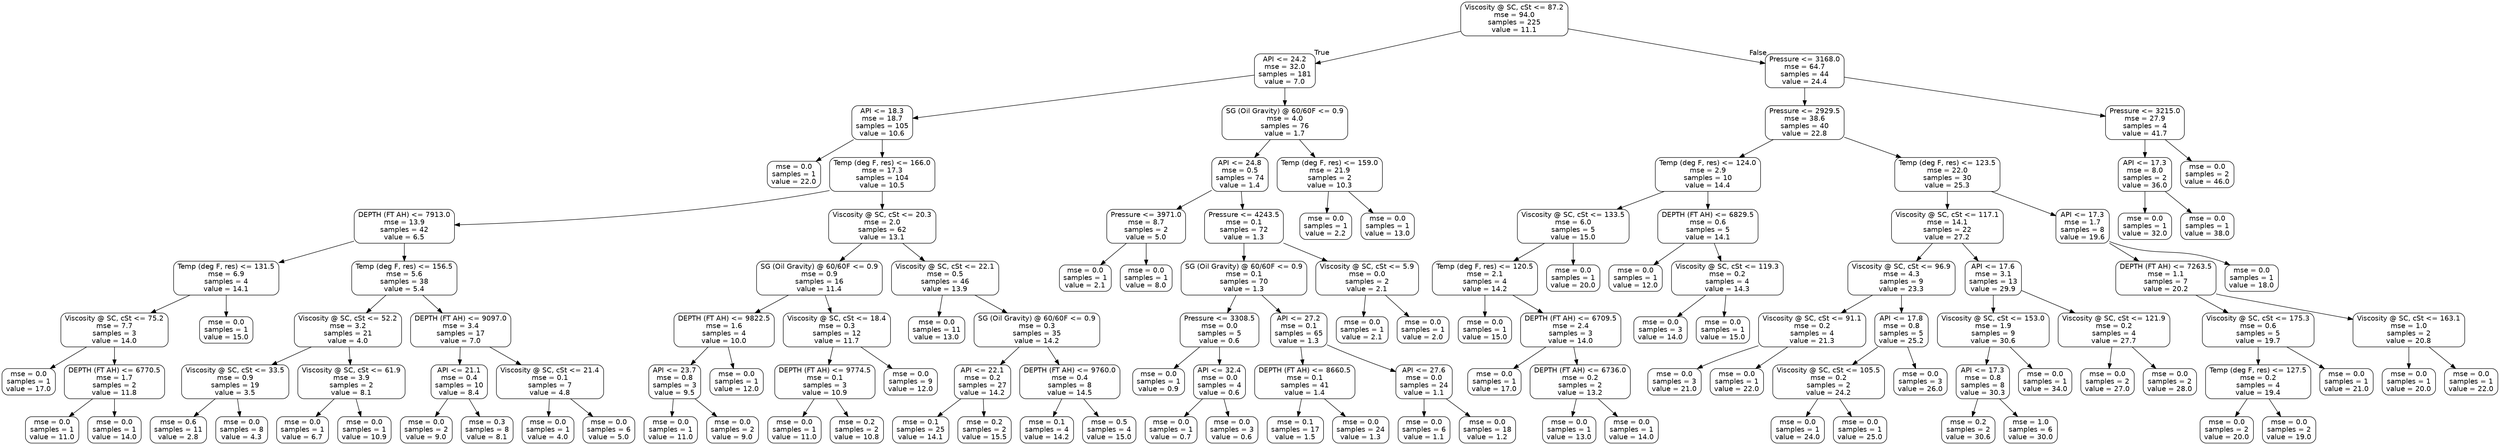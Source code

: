 digraph Tree {
node [shape=box, style="rounded", color="black", fontname=helvetica] ;
edge [fontname=helvetica] ;
0 [label="Viscosity @ SC, cSt <= 87.2\nmse = 94.0\nsamples = 225\nvalue = 11.1"] ;
1 [label="API <= 24.2\nmse = 32.0\nsamples = 181\nvalue = 7.0"] ;
0 -> 1 [labeldistance=2.5, labelangle=45, headlabel="True"] ;
2 [label="API <= 18.3\nmse = 18.7\nsamples = 105\nvalue = 10.6"] ;
1 -> 2 ;
3 [label="mse = 0.0\nsamples = 1\nvalue = 22.0"] ;
2 -> 3 ;
4 [label="Temp (deg F, res) <= 166.0\nmse = 17.3\nsamples = 104\nvalue = 10.5"] ;
2 -> 4 ;
5 [label="DEPTH (FT AH) <= 7913.0\nmse = 13.9\nsamples = 42\nvalue = 6.5"] ;
4 -> 5 ;
6 [label="Temp (deg F, res) <= 131.5\nmse = 6.9\nsamples = 4\nvalue = 14.1"] ;
5 -> 6 ;
7 [label="Viscosity @ SC, cSt <= 75.2\nmse = 7.7\nsamples = 3\nvalue = 14.0"] ;
6 -> 7 ;
8 [label="mse = 0.0\nsamples = 1\nvalue = 17.0"] ;
7 -> 8 ;
9 [label="DEPTH (FT AH) <= 6770.5\nmse = 1.7\nsamples = 2\nvalue = 11.8"] ;
7 -> 9 ;
10 [label="mse = 0.0\nsamples = 1\nvalue = 11.0"] ;
9 -> 10 ;
11 [label="mse = 0.0\nsamples = 1\nvalue = 14.0"] ;
9 -> 11 ;
12 [label="mse = 0.0\nsamples = 1\nvalue = 15.0"] ;
6 -> 12 ;
13 [label="Temp (deg F, res) <= 156.5\nmse = 5.6\nsamples = 38\nvalue = 5.4"] ;
5 -> 13 ;
14 [label="Viscosity @ SC, cSt <= 52.2\nmse = 3.2\nsamples = 21\nvalue = 4.0"] ;
13 -> 14 ;
15 [label="Viscosity @ SC, cSt <= 33.5\nmse = 0.9\nsamples = 19\nvalue = 3.5"] ;
14 -> 15 ;
16 [label="mse = 0.6\nsamples = 11\nvalue = 2.8"] ;
15 -> 16 ;
17 [label="mse = 0.0\nsamples = 8\nvalue = 4.3"] ;
15 -> 17 ;
18 [label="Viscosity @ SC, cSt <= 61.9\nmse = 3.9\nsamples = 2\nvalue = 8.1"] ;
14 -> 18 ;
19 [label="mse = 0.0\nsamples = 1\nvalue = 6.7"] ;
18 -> 19 ;
20 [label="mse = 0.0\nsamples = 1\nvalue = 10.9"] ;
18 -> 20 ;
21 [label="DEPTH (FT AH) <= 9097.0\nmse = 3.4\nsamples = 17\nvalue = 7.0"] ;
13 -> 21 ;
22 [label="API <= 21.1\nmse = 0.4\nsamples = 10\nvalue = 8.4"] ;
21 -> 22 ;
23 [label="mse = 0.0\nsamples = 2\nvalue = 9.0"] ;
22 -> 23 ;
24 [label="mse = 0.3\nsamples = 8\nvalue = 8.1"] ;
22 -> 24 ;
25 [label="Viscosity @ SC, cSt <= 21.4\nmse = 0.1\nsamples = 7\nvalue = 4.8"] ;
21 -> 25 ;
26 [label="mse = 0.0\nsamples = 1\nvalue = 4.0"] ;
25 -> 26 ;
27 [label="mse = 0.0\nsamples = 6\nvalue = 5.0"] ;
25 -> 27 ;
28 [label="Viscosity @ SC, cSt <= 20.3\nmse = 2.0\nsamples = 62\nvalue = 13.1"] ;
4 -> 28 ;
29 [label="SG (Oil Gravity) @ 60/60F <= 0.9\nmse = 0.9\nsamples = 16\nvalue = 11.4"] ;
28 -> 29 ;
30 [label="DEPTH (FT AH) <= 9822.5\nmse = 1.6\nsamples = 4\nvalue = 10.0"] ;
29 -> 30 ;
31 [label="API <= 23.7\nmse = 0.8\nsamples = 3\nvalue = 9.5"] ;
30 -> 31 ;
32 [label="mse = 0.0\nsamples = 1\nvalue = 11.0"] ;
31 -> 32 ;
33 [label="mse = 0.0\nsamples = 2\nvalue = 9.0"] ;
31 -> 33 ;
34 [label="mse = 0.0\nsamples = 1\nvalue = 12.0"] ;
30 -> 34 ;
35 [label="Viscosity @ SC, cSt <= 18.4\nmse = 0.3\nsamples = 12\nvalue = 11.7"] ;
29 -> 35 ;
36 [label="DEPTH (FT AH) <= 9774.5\nmse = 0.1\nsamples = 3\nvalue = 10.9"] ;
35 -> 36 ;
37 [label="mse = 0.0\nsamples = 1\nvalue = 11.0"] ;
36 -> 37 ;
38 [label="mse = 0.2\nsamples = 2\nvalue = 10.8"] ;
36 -> 38 ;
39 [label="mse = 0.0\nsamples = 9\nvalue = 12.0"] ;
35 -> 39 ;
40 [label="Viscosity @ SC, cSt <= 22.1\nmse = 0.5\nsamples = 46\nvalue = 13.9"] ;
28 -> 40 ;
41 [label="mse = 0.0\nsamples = 11\nvalue = 13.0"] ;
40 -> 41 ;
42 [label="SG (Oil Gravity) @ 60/60F <= 0.9\nmse = 0.3\nsamples = 35\nvalue = 14.2"] ;
40 -> 42 ;
43 [label="API <= 22.1\nmse = 0.2\nsamples = 27\nvalue = 14.2"] ;
42 -> 43 ;
44 [label="mse = 0.1\nsamples = 25\nvalue = 14.1"] ;
43 -> 44 ;
45 [label="mse = 0.2\nsamples = 2\nvalue = 15.5"] ;
43 -> 45 ;
46 [label="DEPTH (FT AH) <= 9760.0\nmse = 0.4\nsamples = 8\nvalue = 14.5"] ;
42 -> 46 ;
47 [label="mse = 0.1\nsamples = 4\nvalue = 14.2"] ;
46 -> 47 ;
48 [label="mse = 0.5\nsamples = 4\nvalue = 15.0"] ;
46 -> 48 ;
49 [label="SG (Oil Gravity) @ 60/60F <= 0.9\nmse = 4.0\nsamples = 76\nvalue = 1.7"] ;
1 -> 49 ;
50 [label="API <= 24.8\nmse = 0.5\nsamples = 74\nvalue = 1.4"] ;
49 -> 50 ;
51 [label="Pressure <= 3971.0\nmse = 8.7\nsamples = 2\nvalue = 5.0"] ;
50 -> 51 ;
52 [label="mse = 0.0\nsamples = 1\nvalue = 2.1"] ;
51 -> 52 ;
53 [label="mse = 0.0\nsamples = 1\nvalue = 8.0"] ;
51 -> 53 ;
54 [label="Pressure <= 4243.5\nmse = 0.1\nsamples = 72\nvalue = 1.3"] ;
50 -> 54 ;
55 [label="SG (Oil Gravity) @ 60/60F <= 0.9\nmse = 0.1\nsamples = 70\nvalue = 1.3"] ;
54 -> 55 ;
56 [label="Pressure <= 3308.5\nmse = 0.0\nsamples = 5\nvalue = 0.6"] ;
55 -> 56 ;
57 [label="mse = 0.0\nsamples = 1\nvalue = 0.9"] ;
56 -> 57 ;
58 [label="API <= 32.4\nmse = 0.0\nsamples = 4\nvalue = 0.6"] ;
56 -> 58 ;
59 [label="mse = 0.0\nsamples = 1\nvalue = 0.7"] ;
58 -> 59 ;
60 [label="mse = 0.0\nsamples = 3\nvalue = 0.6"] ;
58 -> 60 ;
61 [label="API <= 27.2\nmse = 0.1\nsamples = 65\nvalue = 1.3"] ;
55 -> 61 ;
62 [label="DEPTH (FT AH) <= 8660.5\nmse = 0.1\nsamples = 41\nvalue = 1.4"] ;
61 -> 62 ;
63 [label="mse = 0.1\nsamples = 17\nvalue = 1.5"] ;
62 -> 63 ;
64 [label="mse = 0.0\nsamples = 24\nvalue = 1.3"] ;
62 -> 64 ;
65 [label="API <= 27.6\nmse = 0.0\nsamples = 24\nvalue = 1.1"] ;
61 -> 65 ;
66 [label="mse = 0.0\nsamples = 6\nvalue = 1.1"] ;
65 -> 66 ;
67 [label="mse = 0.0\nsamples = 18\nvalue = 1.2"] ;
65 -> 67 ;
68 [label="Viscosity @ SC, cSt <= 5.9\nmse = 0.0\nsamples = 2\nvalue = 2.1"] ;
54 -> 68 ;
69 [label="mse = 0.0\nsamples = 1\nvalue = 2.1"] ;
68 -> 69 ;
70 [label="mse = 0.0\nsamples = 1\nvalue = 2.0"] ;
68 -> 70 ;
71 [label="Temp (deg F, res) <= 159.0\nmse = 21.9\nsamples = 2\nvalue = 10.3"] ;
49 -> 71 ;
72 [label="mse = 0.0\nsamples = 1\nvalue = 2.2"] ;
71 -> 72 ;
73 [label="mse = 0.0\nsamples = 1\nvalue = 13.0"] ;
71 -> 73 ;
74 [label="Pressure <= 3168.0\nmse = 64.7\nsamples = 44\nvalue = 24.4"] ;
0 -> 74 [labeldistance=2.5, labelangle=-45, headlabel="False"] ;
75 [label="Pressure <= 2929.5\nmse = 38.6\nsamples = 40\nvalue = 22.8"] ;
74 -> 75 ;
76 [label="Temp (deg F, res) <= 124.0\nmse = 2.9\nsamples = 10\nvalue = 14.4"] ;
75 -> 76 ;
77 [label="Viscosity @ SC, cSt <= 133.5\nmse = 6.0\nsamples = 5\nvalue = 15.0"] ;
76 -> 77 ;
78 [label="Temp (deg F, res) <= 120.5\nmse = 2.1\nsamples = 4\nvalue = 14.2"] ;
77 -> 78 ;
79 [label="mse = 0.0\nsamples = 1\nvalue = 15.0"] ;
78 -> 79 ;
80 [label="DEPTH (FT AH) <= 6709.5\nmse = 2.4\nsamples = 3\nvalue = 14.0"] ;
78 -> 80 ;
81 [label="mse = 0.0\nsamples = 1\nvalue = 17.0"] ;
80 -> 81 ;
82 [label="DEPTH (FT AH) <= 6736.0\nmse = 0.2\nsamples = 2\nvalue = 13.2"] ;
80 -> 82 ;
83 [label="mse = 0.0\nsamples = 1\nvalue = 13.0"] ;
82 -> 83 ;
84 [label="mse = 0.0\nsamples = 1\nvalue = 14.0"] ;
82 -> 84 ;
85 [label="mse = 0.0\nsamples = 1\nvalue = 20.0"] ;
77 -> 85 ;
86 [label="DEPTH (FT AH) <= 6829.5\nmse = 0.6\nsamples = 5\nvalue = 14.1"] ;
76 -> 86 ;
87 [label="mse = 0.0\nsamples = 1\nvalue = 12.0"] ;
86 -> 87 ;
88 [label="Viscosity @ SC, cSt <= 119.3\nmse = 0.2\nsamples = 4\nvalue = 14.3"] ;
86 -> 88 ;
89 [label="mse = 0.0\nsamples = 3\nvalue = 14.0"] ;
88 -> 89 ;
90 [label="mse = 0.0\nsamples = 1\nvalue = 15.0"] ;
88 -> 90 ;
91 [label="Temp (deg F, res) <= 123.5\nmse = 22.0\nsamples = 30\nvalue = 25.3"] ;
75 -> 91 ;
92 [label="Viscosity @ SC, cSt <= 117.1\nmse = 14.1\nsamples = 22\nvalue = 27.2"] ;
91 -> 92 ;
93 [label="Viscosity @ SC, cSt <= 96.9\nmse = 4.3\nsamples = 9\nvalue = 23.3"] ;
92 -> 93 ;
94 [label="Viscosity @ SC, cSt <= 91.1\nmse = 0.2\nsamples = 4\nvalue = 21.3"] ;
93 -> 94 ;
95 [label="mse = 0.0\nsamples = 3\nvalue = 21.0"] ;
94 -> 95 ;
96 [label="mse = 0.0\nsamples = 1\nvalue = 22.0"] ;
94 -> 96 ;
97 [label="API <= 17.8\nmse = 0.8\nsamples = 5\nvalue = 25.2"] ;
93 -> 97 ;
98 [label="Viscosity @ SC, cSt <= 105.5\nmse = 0.2\nsamples = 2\nvalue = 24.2"] ;
97 -> 98 ;
99 [label="mse = 0.0\nsamples = 1\nvalue = 24.0"] ;
98 -> 99 ;
100 [label="mse = 0.0\nsamples = 1\nvalue = 25.0"] ;
98 -> 100 ;
101 [label="mse = 0.0\nsamples = 3\nvalue = 26.0"] ;
97 -> 101 ;
102 [label="API <= 17.6\nmse = 3.1\nsamples = 13\nvalue = 29.9"] ;
92 -> 102 ;
103 [label="Viscosity @ SC, cSt <= 153.0\nmse = 1.9\nsamples = 9\nvalue = 30.6"] ;
102 -> 103 ;
104 [label="API <= 17.3\nmse = 0.8\nsamples = 8\nvalue = 30.3"] ;
103 -> 104 ;
105 [label="mse = 0.2\nsamples = 2\nvalue = 30.6"] ;
104 -> 105 ;
106 [label="mse = 1.0\nsamples = 6\nvalue = 30.0"] ;
104 -> 106 ;
107 [label="mse = 0.0\nsamples = 1\nvalue = 34.0"] ;
103 -> 107 ;
108 [label="Viscosity @ SC, cSt <= 121.9\nmse = 0.2\nsamples = 4\nvalue = 27.7"] ;
102 -> 108 ;
109 [label="mse = 0.0\nsamples = 2\nvalue = 27.0"] ;
108 -> 109 ;
110 [label="mse = 0.0\nsamples = 2\nvalue = 28.0"] ;
108 -> 110 ;
111 [label="API <= 17.3\nmse = 1.7\nsamples = 8\nvalue = 19.6"] ;
91 -> 111 ;
112 [label="DEPTH (FT AH) <= 7263.5\nmse = 1.1\nsamples = 7\nvalue = 20.2"] ;
111 -> 112 ;
113 [label="Viscosity @ SC, cSt <= 175.3\nmse = 0.6\nsamples = 5\nvalue = 19.7"] ;
112 -> 113 ;
114 [label="Temp (deg F, res) <= 127.5\nmse = 0.2\nsamples = 4\nvalue = 19.4"] ;
113 -> 114 ;
115 [label="mse = 0.0\nsamples = 2\nvalue = 20.0"] ;
114 -> 115 ;
116 [label="mse = 0.0\nsamples = 2\nvalue = 19.0"] ;
114 -> 116 ;
117 [label="mse = 0.0\nsamples = 1\nvalue = 21.0"] ;
113 -> 117 ;
118 [label="Viscosity @ SC, cSt <= 163.1\nmse = 1.0\nsamples = 2\nvalue = 20.8"] ;
112 -> 118 ;
119 [label="mse = 0.0\nsamples = 1\nvalue = 20.0"] ;
118 -> 119 ;
120 [label="mse = 0.0\nsamples = 1\nvalue = 22.0"] ;
118 -> 120 ;
121 [label="mse = 0.0\nsamples = 1\nvalue = 18.0"] ;
111 -> 121 ;
122 [label="Pressure <= 3215.0\nmse = 27.9\nsamples = 4\nvalue = 41.7"] ;
74 -> 122 ;
123 [label="API <= 17.3\nmse = 8.0\nsamples = 2\nvalue = 36.0"] ;
122 -> 123 ;
124 [label="mse = 0.0\nsamples = 1\nvalue = 32.0"] ;
123 -> 124 ;
125 [label="mse = 0.0\nsamples = 1\nvalue = 38.0"] ;
123 -> 125 ;
126 [label="mse = 0.0\nsamples = 2\nvalue = 46.0"] ;
122 -> 126 ;
}